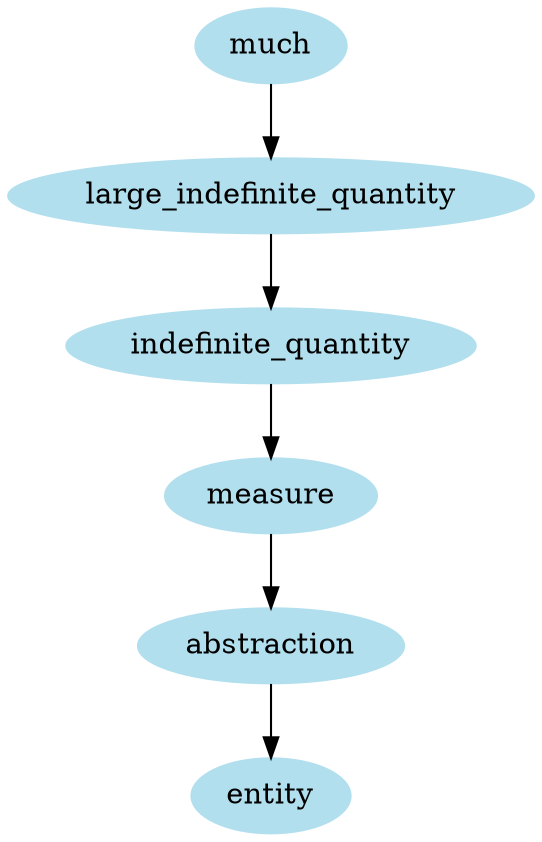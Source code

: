digraph unix {
	node [color=lightblue2 style=filled]
	size="6,6"
	much -> large_indefinite_quantity
	large_indefinite_quantity -> indefinite_quantity
	indefinite_quantity -> measure
	measure -> abstraction
	abstraction -> entity
}
